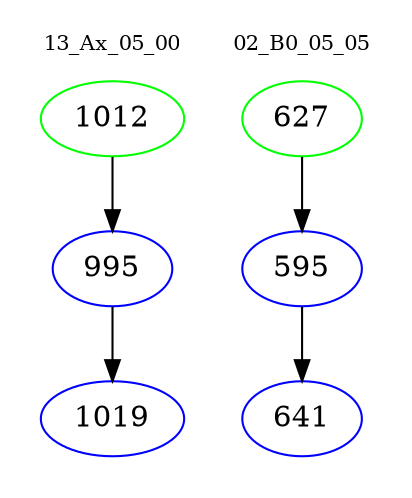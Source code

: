 digraph{
subgraph cluster_0 {
color = white
label = "13_Ax_05_00";
fontsize=10;
T0_1012 [label="1012", color="green"]
T0_1012 -> T0_995 [color="black"]
T0_995 [label="995", color="blue"]
T0_995 -> T0_1019 [color="black"]
T0_1019 [label="1019", color="blue"]
}
subgraph cluster_1 {
color = white
label = "02_B0_05_05";
fontsize=10;
T1_627 [label="627", color="green"]
T1_627 -> T1_595 [color="black"]
T1_595 [label="595", color="blue"]
T1_595 -> T1_641 [color="black"]
T1_641 [label="641", color="blue"]
}
}
